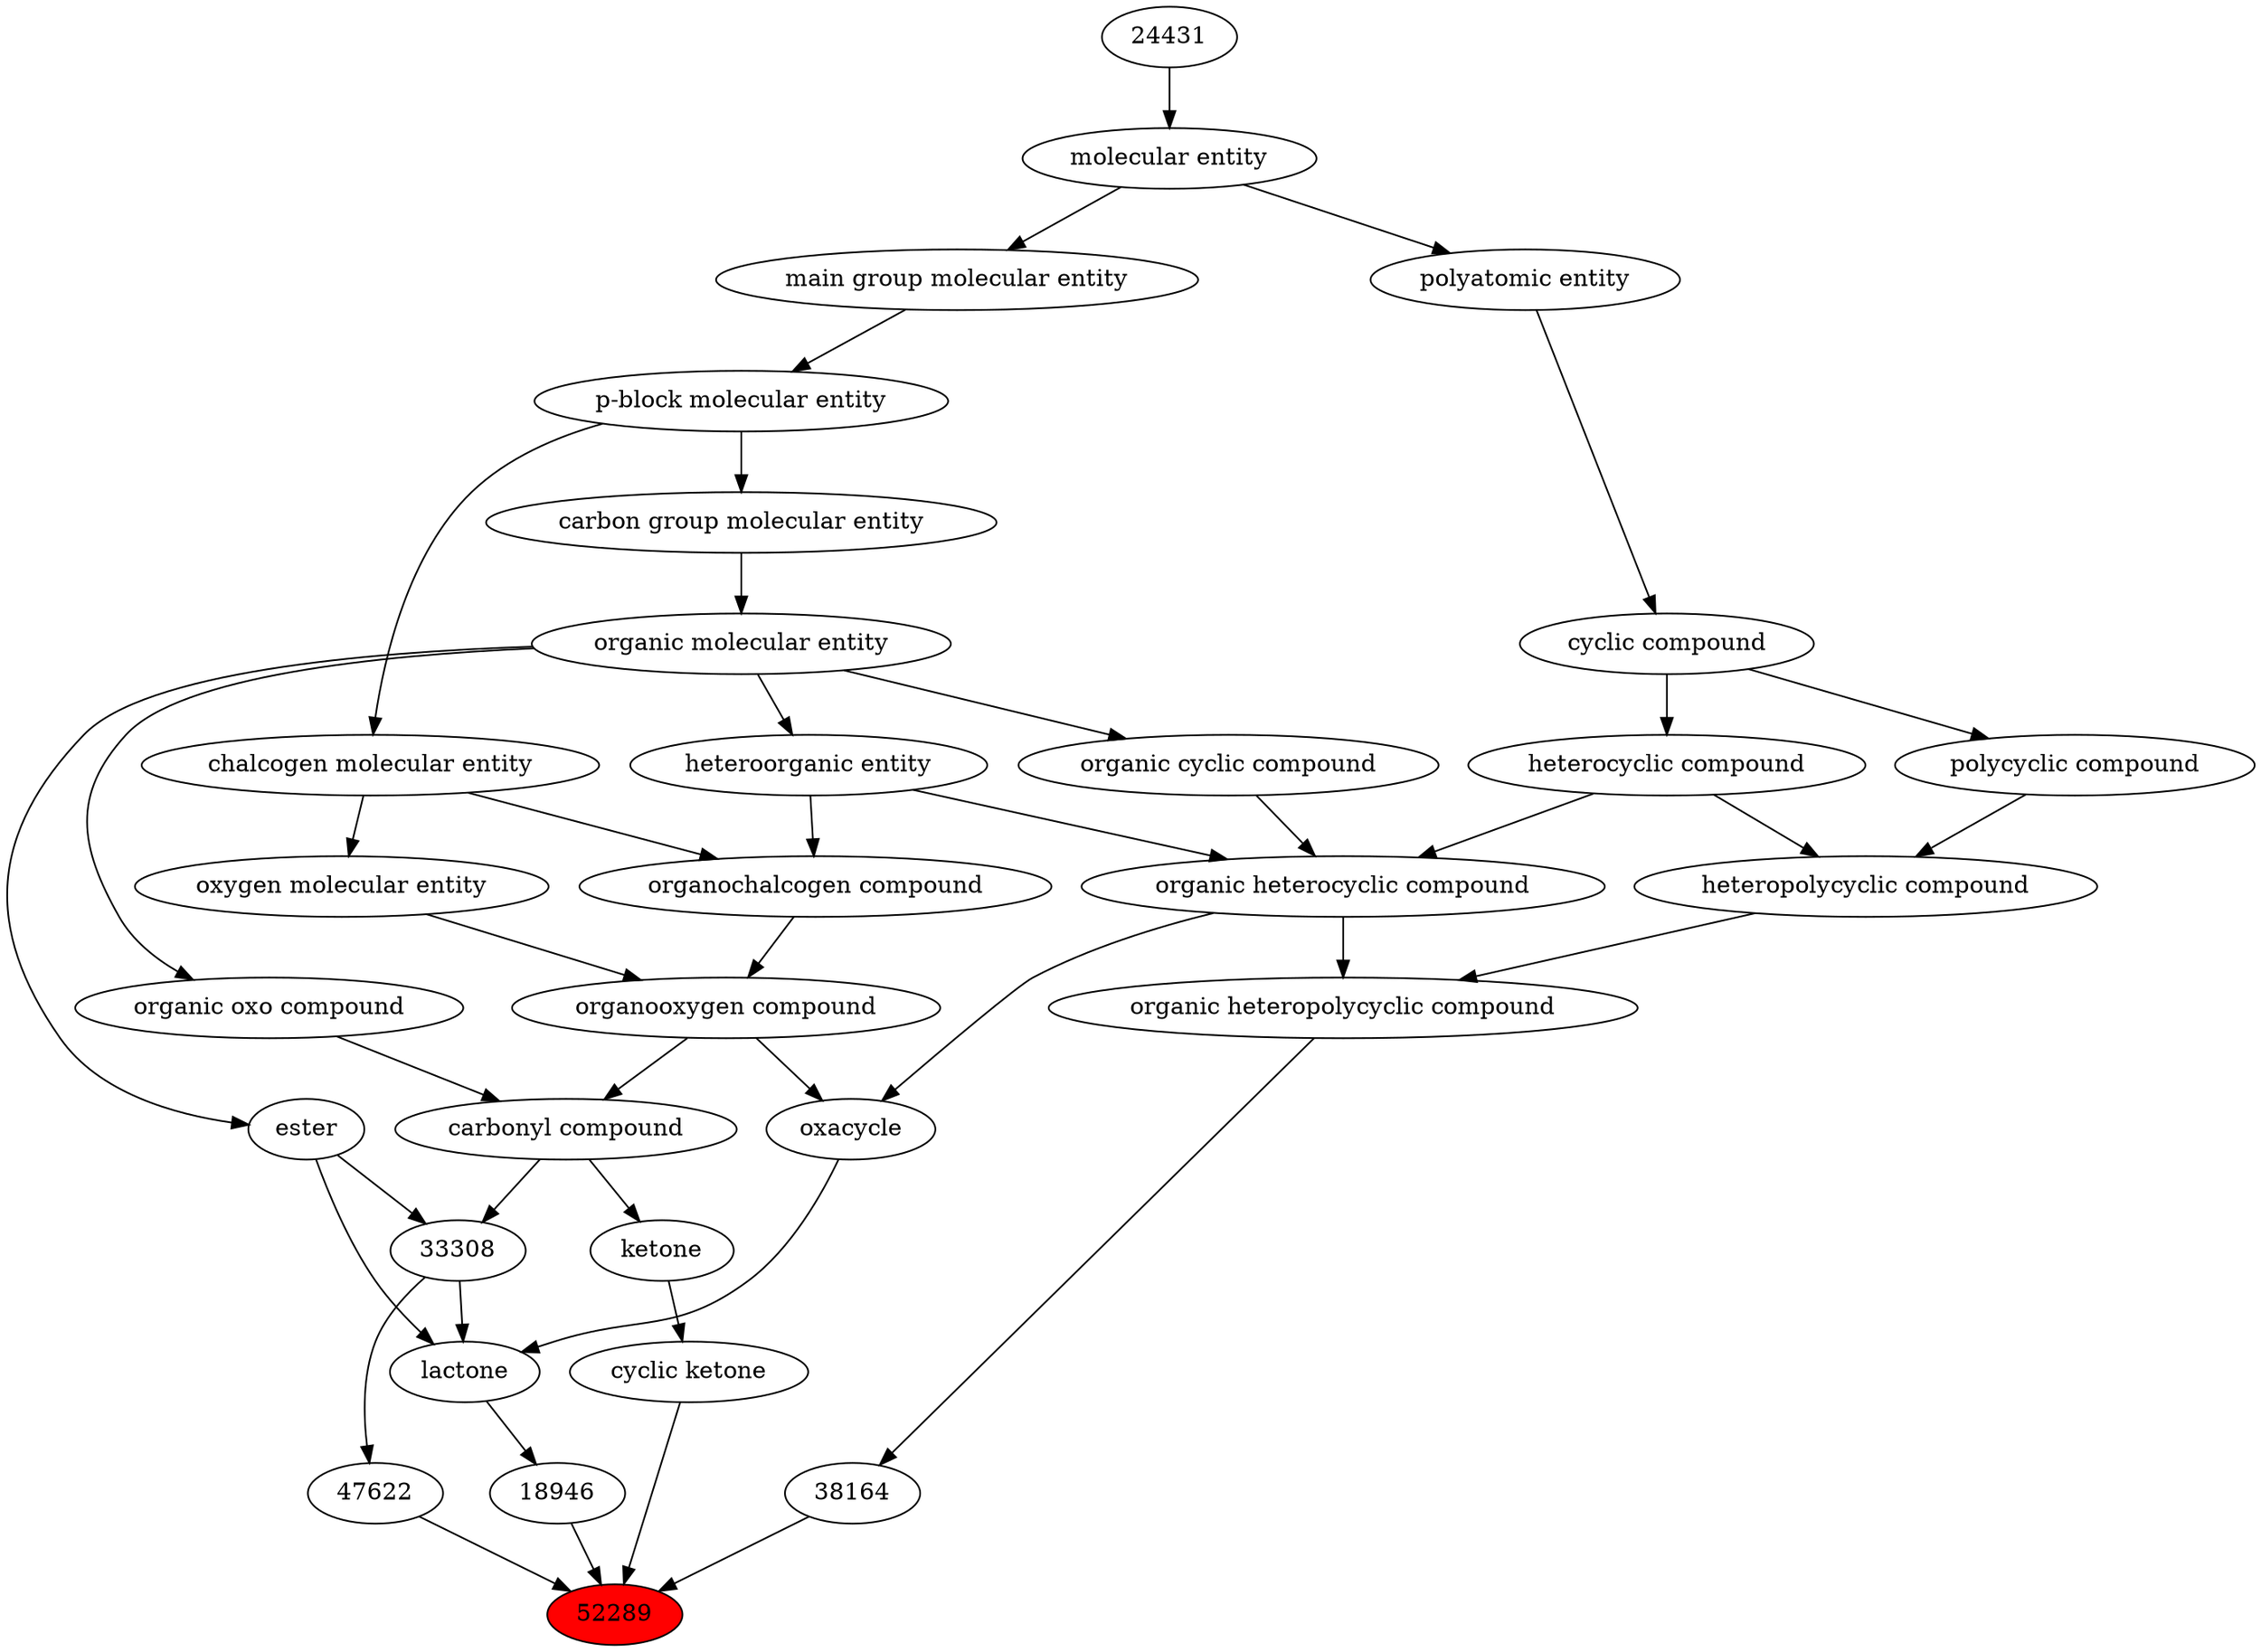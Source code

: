 digraph tree{ 
52289 [label="52289" fillcolor=red style=filled]
38164 -> 52289
18946 -> 52289
47622 -> 52289
3992 -> 52289
38164 [label="38164"]
38166 -> 38164
18946 [label="18946"]
25000 -> 18946
47622 [label="47622"]
33308 -> 47622
3992 [label="cyclic ketone"]
17087 -> 3992
38166 [label="organic heteropolycyclic compound"]
24532 -> 38166
33671 -> 38166
25000 [label="lactone"]
33308 -> 25000
35701 -> 25000
38104 -> 25000
33308 [label="33308"]
36586 -> 33308
35701 -> 33308
17087 [label="ketone"]
36586 -> 17087
24532 [label="organic heterocyclic compound"]
33285 -> 24532
33832 -> 24532
5686 -> 24532
33671 [label="heteropolycyclic compound"]
5686 -> 33671
33635 -> 33671
35701 [label="ester"]
50860 -> 35701
38104 [label="oxacycle"]
24532 -> 38104
36963 -> 38104
36586 [label="carbonyl compound"]
36587 -> 36586
36963 -> 36586
33285 [label="heteroorganic entity"]
50860 -> 33285
33832 [label="organic cyclic compound"]
50860 -> 33832
5686 [label="heterocyclic compound"]
33595 -> 5686
33635 [label="polycyclic compound"]
33595 -> 33635
50860 [label="organic molecular entity"]
33582 -> 50860
36963 [label="organooxygen compound"]
36962 -> 36963
25806 -> 36963
36587 [label="organic oxo compound"]
50860 -> 36587
33595 [label="cyclic compound"]
36357 -> 33595
33582 [label="carbon group molecular entity"]
33675 -> 33582
36962 [label="organochalcogen compound"]
33285 -> 36962
33304 -> 36962
25806 [label="oxygen molecular entity"]
33304 -> 25806
36357 [label="polyatomic entity"]
23367 -> 36357
33675 [label="p-block molecular entity"]
33579 -> 33675
33304 [label="chalcogen molecular entity"]
33675 -> 33304
23367 [label="molecular entity"]
24431 -> 23367
33579 [label="main group molecular entity"]
23367 -> 33579
24431 [label="24431"]
}